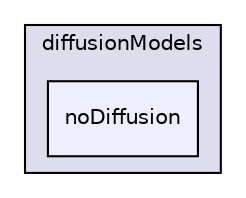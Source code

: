 digraph "/home/alberto/OpenFOAM-dev/albertop-dev/applications/development/OpenQBMM-dev/OpenQBMM-dev/src/quadratureMethods/mixingModels/mixingSubModels/diffusionModels/noDiffusion" {
  bgcolor=transparent;
  compound=true
  node [ fontsize="10", fontname="Helvetica"];
  edge [ labelfontsize="10", labelfontname="Helvetica"];
  subgraph clusterdir_1d3315f5c4f20127508dcb3956b7dded {
    graph [ bgcolor="#ddddee", pencolor="black", label="diffusionModels" fontname="Helvetica", fontsize="10", URL="dir_1d3315f5c4f20127508dcb3956b7dded.html"]
  dir_8fb106bd17a1df5e6edf6f5a9a6f1bd2 [shape=box, label="noDiffusion", style="filled", fillcolor="#eeeeff", pencolor="black", URL="dir_8fb106bd17a1df5e6edf6f5a9a6f1bd2.html"];
  }
}

